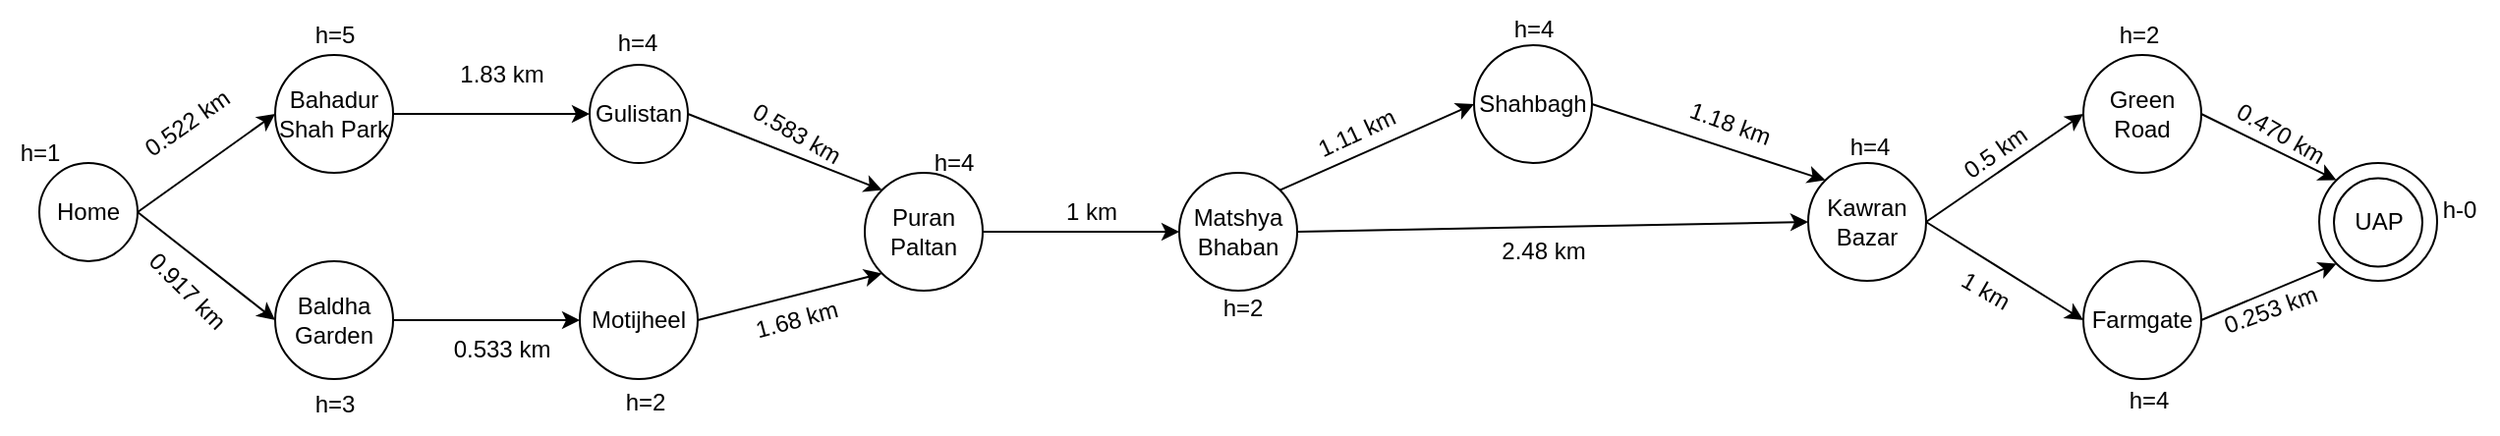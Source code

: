 <mxfile version="20.3.6" type="google" pages="2"><diagram id="dOJv494pUuErrs5sxbTQ" name="Graph"><mxGraphModel grid="1" page="0" gridSize="10" guides="1" tooltips="1" connect="1" arrows="1" fold="1" pageScale="1" pageWidth="850" pageHeight="1100" math="0" shadow="0"><root><mxCell id="0"/><mxCell id="1" parent="0"/><mxCell id="spfmdendmPzSFnU61xZu-1" value="Home" style="ellipse;whiteSpace=wrap;html=1;aspect=fixed;" vertex="1" parent="1"><mxGeometry x="130" y="200" width="50" height="50" as="geometry"/></mxCell><mxCell id="spfmdendmPzSFnU61xZu-2" value="Bahadur Shah Park" style="ellipse;whiteSpace=wrap;html=1;aspect=fixed;" vertex="1" parent="1"><mxGeometry x="250" y="145" width="60" height="60" as="geometry"/></mxCell><mxCell id="spfmdendmPzSFnU61xZu-3" value="Baldha Garden" style="ellipse;whiteSpace=wrap;html=1;aspect=fixed;" vertex="1" parent="1"><mxGeometry x="250" y="250" width="60" height="60" as="geometry"/></mxCell><mxCell id="spfmdendmPzSFnU61xZu-4" value="Gulistan" style="ellipse;whiteSpace=wrap;html=1;aspect=fixed;" vertex="1" parent="1"><mxGeometry x="410" y="150" width="50" height="50" as="geometry"/></mxCell><mxCell id="spfmdendmPzSFnU61xZu-5" value="Motijheel" style="ellipse;whiteSpace=wrap;html=1;aspect=fixed;" vertex="1" parent="1"><mxGeometry x="405" y="250" width="60" height="60" as="geometry"/></mxCell><mxCell id="spfmdendmPzSFnU61xZu-6" value="Puran Paltan" style="ellipse;whiteSpace=wrap;html=1;aspect=fixed;" vertex="1" parent="1"><mxGeometry x="550" y="205" width="60" height="60" as="geometry"/></mxCell><mxCell id="spfmdendmPzSFnU61xZu-7" value="Matshya Bhaban" style="ellipse;whiteSpace=wrap;html=1;aspect=fixed;" vertex="1" parent="1"><mxGeometry x="710" y="205" width="60" height="60" as="geometry"/></mxCell><mxCell id="spfmdendmPzSFnU61xZu-8" value="Shahbagh" style="ellipse;whiteSpace=wrap;html=1;aspect=fixed;" vertex="1" parent="1"><mxGeometry x="860" y="140" width="60" height="60" as="geometry"/></mxCell><mxCell id="spfmdendmPzSFnU61xZu-10" value="Kawran Bazar" style="ellipse;whiteSpace=wrap;html=1;aspect=fixed;" vertex="1" parent="1"><mxGeometry x="1030" y="200" width="60" height="60" as="geometry"/></mxCell><mxCell id="spfmdendmPzSFnU61xZu-11" value="Green Road" style="ellipse;whiteSpace=wrap;html=1;aspect=fixed;" vertex="1" parent="1"><mxGeometry x="1170" y="145" width="60" height="60" as="geometry"/></mxCell><mxCell id="spfmdendmPzSFnU61xZu-12" value="Farmgate" style="ellipse;whiteSpace=wrap;html=1;aspect=fixed;" vertex="1" parent="1"><mxGeometry x="1170" y="250" width="60" height="60" as="geometry"/></mxCell><mxCell id="spfmdendmPzSFnU61xZu-16" value="" style="group" connectable="0" vertex="1" parent="1"><mxGeometry x="1290" y="200" width="60" height="70" as="geometry"/></mxCell><mxCell id="spfmdendmPzSFnU61xZu-14" value="" style="ellipse;whiteSpace=wrap;html=1;aspect=fixed;" vertex="1" parent="spfmdendmPzSFnU61xZu-16"><mxGeometry width="60" height="60" as="geometry"/></mxCell><mxCell id="spfmdendmPzSFnU61xZu-15" value="UAP" style="ellipse;whiteSpace=wrap;html=1;aspect=fixed;fontStyle=0" vertex="1" parent="spfmdendmPzSFnU61xZu-16"><mxGeometry x="7.5" y="7.75" width="45" height="45" as="geometry"/></mxCell><mxCell id="spfmdendmPzSFnU61xZu-17" value="" style="endArrow=classic;html=1;rounded=0;exitX=1;exitY=0.5;exitDx=0;exitDy=0;entryX=0;entryY=0.5;entryDx=0;entryDy=0;" edge="1" parent="1" source="spfmdendmPzSFnU61xZu-1" target="spfmdendmPzSFnU61xZu-2"><mxGeometry width="50" height="50" relative="1" as="geometry"><mxPoint x="370" y="170" as="sourcePoint"/><mxPoint x="420" y="120" as="targetPoint"/></mxGeometry></mxCell><mxCell id="spfmdendmPzSFnU61xZu-18" value="" style="endArrow=classic;html=1;rounded=0;exitX=1;exitY=0.5;exitDx=0;exitDy=0;entryX=0;entryY=0.5;entryDx=0;entryDy=0;" edge="1" parent="1" source="spfmdendmPzSFnU61xZu-1" target="spfmdendmPzSFnU61xZu-3"><mxGeometry width="50" height="50" relative="1" as="geometry"><mxPoint x="370" y="170" as="sourcePoint"/><mxPoint x="420" y="120" as="targetPoint"/></mxGeometry></mxCell><mxCell id="spfmdendmPzSFnU61xZu-19" value="" style="endArrow=classic;html=1;rounded=0;exitX=1;exitY=0.5;exitDx=0;exitDy=0;entryX=0;entryY=0.5;entryDx=0;entryDy=0;" edge="1" parent="1" source="spfmdendmPzSFnU61xZu-2" target="spfmdendmPzSFnU61xZu-4"><mxGeometry width="50" height="50" relative="1" as="geometry"><mxPoint x="370" y="170" as="sourcePoint"/><mxPoint x="420" y="120" as="targetPoint"/></mxGeometry></mxCell><mxCell id="spfmdendmPzSFnU61xZu-20" value="" style="endArrow=classic;html=1;rounded=0;exitX=1;exitY=0.5;exitDx=0;exitDy=0;entryX=0;entryY=0.5;entryDx=0;entryDy=0;" edge="1" parent="1" source="spfmdendmPzSFnU61xZu-3" target="spfmdendmPzSFnU61xZu-5"><mxGeometry width="50" height="50" relative="1" as="geometry"><mxPoint x="370" y="170" as="sourcePoint"/><mxPoint x="420" y="120" as="targetPoint"/></mxGeometry></mxCell><mxCell id="spfmdendmPzSFnU61xZu-21" value="" style="endArrow=classic;html=1;rounded=0;exitX=1;exitY=0.5;exitDx=0;exitDy=0;entryX=0;entryY=1;entryDx=0;entryDy=0;" edge="1" parent="1" source="spfmdendmPzSFnU61xZu-5" target="spfmdendmPzSFnU61xZu-6"><mxGeometry width="50" height="50" relative="1" as="geometry"><mxPoint x="370" y="170" as="sourcePoint"/><mxPoint x="420" y="120" as="targetPoint"/></mxGeometry></mxCell><mxCell id="spfmdendmPzSFnU61xZu-22" value="" style="endArrow=classic;html=1;rounded=0;exitX=1;exitY=0.5;exitDx=0;exitDy=0;entryX=0;entryY=0;entryDx=0;entryDy=0;" edge="1" parent="1" source="spfmdendmPzSFnU61xZu-4" target="spfmdendmPzSFnU61xZu-6"><mxGeometry width="50" height="50" relative="1" as="geometry"><mxPoint x="370" y="170" as="sourcePoint"/><mxPoint x="420" y="120" as="targetPoint"/></mxGeometry></mxCell><mxCell id="spfmdendmPzSFnU61xZu-23" value="" style="endArrow=classic;html=1;rounded=0;exitX=1;exitY=0.5;exitDx=0;exitDy=0;entryX=0;entryY=0.5;entryDx=0;entryDy=0;" edge="1" parent="1" source="spfmdendmPzSFnU61xZu-6" target="spfmdendmPzSFnU61xZu-7"><mxGeometry width="50" height="50" relative="1" as="geometry"><mxPoint x="370" y="170" as="sourcePoint"/><mxPoint x="420" y="120" as="targetPoint"/></mxGeometry></mxCell><mxCell id="spfmdendmPzSFnU61xZu-25" value="" style="endArrow=classic;html=1;rounded=0;exitX=1;exitY=0.5;exitDx=0;exitDy=0;entryX=0;entryY=0.5;entryDx=0;entryDy=0;" edge="1" parent="1" source="spfmdendmPzSFnU61xZu-7" target="spfmdendmPzSFnU61xZu-10"><mxGeometry width="50" height="50" relative="1" as="geometry"><mxPoint x="780" y="170" as="sourcePoint"/><mxPoint x="870" y="270" as="targetPoint"/></mxGeometry></mxCell><mxCell id="spfmdendmPzSFnU61xZu-26" value="" style="endArrow=classic;html=1;rounded=0;exitX=1;exitY=0.5;exitDx=0;exitDy=0;entryX=0;entryY=0;entryDx=0;entryDy=0;" edge="1" parent="1" source="spfmdendmPzSFnU61xZu-8" target="spfmdendmPzSFnU61xZu-10"><mxGeometry width="50" height="50" relative="1" as="geometry"><mxPoint x="780" y="170" as="sourcePoint"/><mxPoint x="830" y="120" as="targetPoint"/></mxGeometry></mxCell><mxCell id="spfmdendmPzSFnU61xZu-28" value="" style="endArrow=classic;html=1;rounded=0;exitX=1;exitY=0.5;exitDx=0;exitDy=0;entryX=0;entryY=0.5;entryDx=0;entryDy=0;" edge="1" parent="1" source="spfmdendmPzSFnU61xZu-10" target="spfmdendmPzSFnU61xZu-11"><mxGeometry width="50" height="50" relative="1" as="geometry"><mxPoint x="1030" y="170" as="sourcePoint"/><mxPoint x="1080" y="120" as="targetPoint"/></mxGeometry></mxCell><mxCell id="spfmdendmPzSFnU61xZu-29" value="" style="endArrow=classic;html=1;rounded=0;exitX=1;exitY=0.5;exitDx=0;exitDy=0;entryX=0;entryY=0.5;entryDx=0;entryDy=0;" edge="1" parent="1" source="spfmdendmPzSFnU61xZu-10" target="spfmdendmPzSFnU61xZu-12"><mxGeometry width="50" height="50" relative="1" as="geometry"><mxPoint x="1030" y="170" as="sourcePoint"/><mxPoint x="1080" y="120" as="targetPoint"/></mxGeometry></mxCell><mxCell id="spfmdendmPzSFnU61xZu-30" value="" style="endArrow=classic;html=1;rounded=0;exitX=1;exitY=0.5;exitDx=0;exitDy=0;entryX=0;entryY=0;entryDx=0;entryDy=0;" edge="1" parent="1" source="spfmdendmPzSFnU61xZu-11" target="spfmdendmPzSFnU61xZu-14"><mxGeometry width="50" height="50" relative="1" as="geometry"><mxPoint x="1030" y="170" as="sourcePoint"/><mxPoint x="1080" y="120" as="targetPoint"/></mxGeometry></mxCell><mxCell id="spfmdendmPzSFnU61xZu-31" value="" style="endArrow=classic;html=1;rounded=0;exitX=1;exitY=0.5;exitDx=0;exitDy=0;entryX=0;entryY=1;entryDx=0;entryDy=0;" edge="1" parent="1" source="spfmdendmPzSFnU61xZu-12" target="spfmdendmPzSFnU61xZu-14"><mxGeometry width="50" height="50" relative="1" as="geometry"><mxPoint x="1030" y="170" as="sourcePoint"/><mxPoint x="1080" y="120" as="targetPoint"/></mxGeometry></mxCell><mxCell id="spfmdendmPzSFnU61xZu-32" value="" style="endArrow=classic;html=1;rounded=0;exitX=1;exitY=0;exitDx=0;exitDy=0;entryX=0;entryY=0.5;entryDx=0;entryDy=0;" edge="1" parent="1" source="spfmdendmPzSFnU61xZu-7" target="spfmdendmPzSFnU61xZu-8"><mxGeometry width="50" height="50" relative="1" as="geometry"><mxPoint x="820" y="170" as="sourcePoint"/><mxPoint x="870" y="120" as="targetPoint"/></mxGeometry></mxCell><mxCell id="spfmdendmPzSFnU61xZu-33" value="0.522 km" style="text;html=1;align=center;verticalAlign=middle;resizable=0;points=[];autosize=1;strokeColor=none;fillColor=none;rotation=-35;" vertex="1" parent="1"><mxGeometry x="170" y="165" width="70" height="30" as="geometry"/></mxCell><mxCell id="spfmdendmPzSFnU61xZu-34" value="0.917 km" style="text;html=1;align=center;verticalAlign=middle;resizable=0;points=[];autosize=1;strokeColor=none;fillColor=none;rotation=45;" vertex="1" parent="1"><mxGeometry x="170" y="250" width="70" height="30" as="geometry"/></mxCell><mxCell id="spfmdendmPzSFnU61xZu-35" value="1.83 km" style="text;html=1;align=center;verticalAlign=middle;resizable=0;points=[];autosize=1;strokeColor=none;fillColor=none;" vertex="1" parent="1"><mxGeometry x="330" y="140" width="70" height="30" as="geometry"/></mxCell><mxCell id="spfmdendmPzSFnU61xZu-36" value="0.533 km" style="text;html=1;align=center;verticalAlign=middle;resizable=0;points=[];autosize=1;strokeColor=none;fillColor=none;" vertex="1" parent="1"><mxGeometry x="330" y="280" width="70" height="30" as="geometry"/></mxCell><mxCell id="spfmdendmPzSFnU61xZu-37" value="0.583 km" style="text;html=1;align=center;verticalAlign=middle;resizable=0;points=[];autosize=1;strokeColor=none;fillColor=none;rotation=30;" vertex="1" parent="1"><mxGeometry x="480" y="170" width="70" height="30" as="geometry"/></mxCell><mxCell id="spfmdendmPzSFnU61xZu-39" value="1.68 km" style="text;html=1;align=center;verticalAlign=middle;resizable=0;points=[];autosize=1;strokeColor=none;fillColor=none;rotation=-15;" vertex="1" parent="1"><mxGeometry x="480" y="265" width="70" height="30" as="geometry"/></mxCell><mxCell id="spfmdendmPzSFnU61xZu-40" value="1 km" style="text;html=1;align=center;verticalAlign=middle;resizable=0;points=[];autosize=1;strokeColor=none;fillColor=none;" vertex="1" parent="1"><mxGeometry x="640" y="210" width="50" height="30" as="geometry"/></mxCell><mxCell id="spfmdendmPzSFnU61xZu-41" value="1.11 km" style="text;html=1;align=center;verticalAlign=middle;resizable=0;points=[];autosize=1;strokeColor=none;fillColor=none;rotation=-25;" vertex="1" parent="1"><mxGeometry x="765" y="170" width="70" height="30" as="geometry"/></mxCell><mxCell id="spfmdendmPzSFnU61xZu-42" value="1.18 km" style="text;html=1;align=center;verticalAlign=middle;resizable=0;points=[];autosize=1;strokeColor=none;fillColor=none;rotation=20;" vertex="1" parent="1"><mxGeometry x="955" y="165" width="70" height="30" as="geometry"/></mxCell><mxCell id="spfmdendmPzSFnU61xZu-43" value="2.48 km" style="text;html=1;align=center;verticalAlign=middle;resizable=0;points=[];autosize=1;strokeColor=none;fillColor=none;" vertex="1" parent="1"><mxGeometry x="860" y="230" width="70" height="30" as="geometry"/></mxCell><mxCell id="spfmdendmPzSFnU61xZu-44" value="1 km" style="text;html=1;align=center;verticalAlign=middle;resizable=0;points=[];autosize=1;strokeColor=none;fillColor=none;rotation=30;" vertex="1" parent="1"><mxGeometry x="1095" y="250" width="50" height="30" as="geometry"/></mxCell><mxCell id="spfmdendmPzSFnU61xZu-45" value="0.5 km" style="text;html=1;align=center;verticalAlign=middle;resizable=0;points=[];autosize=1;strokeColor=none;fillColor=none;rotation=-35;" vertex="1" parent="1"><mxGeometry x="1095" y="180" width="60" height="30" as="geometry"/></mxCell><mxCell id="spfmdendmPzSFnU61xZu-46" value="0.253 km" style="text;html=1;align=center;verticalAlign=middle;resizable=0;points=[];autosize=1;strokeColor=none;fillColor=none;rotation=-20;" vertex="1" parent="1"><mxGeometry x="1230" y="260" width="70" height="30" as="geometry"/></mxCell><mxCell id="spfmdendmPzSFnU61xZu-47" value="0.470 km" style="text;html=1;align=center;verticalAlign=middle;resizable=0;points=[];autosize=1;strokeColor=none;fillColor=none;rotation=30;" vertex="1" parent="1"><mxGeometry x="1235" y="170" width="70" height="30" as="geometry"/></mxCell><mxCell id="XuwslrQRgFMlu9CLBZGw-1" value="h=1" style="text;html=1;align=center;verticalAlign=middle;resizable=0;points=[];autosize=1;strokeColor=none;fillColor=none;" vertex="1" parent="1"><mxGeometry x="110" y="180" width="40" height="30" as="geometry"/></mxCell><mxCell id="XuwslrQRgFMlu9CLBZGw-2" value="h=5" style="text;html=1;align=center;verticalAlign=middle;resizable=0;points=[];autosize=1;strokeColor=none;fillColor=none;" vertex="1" parent="1"><mxGeometry x="260" y="120" width="40" height="30" as="geometry"/></mxCell><mxCell id="XuwslrQRgFMlu9CLBZGw-3" value="h=3" style="text;html=1;align=center;verticalAlign=middle;resizable=0;points=[];autosize=1;strokeColor=none;fillColor=none;" vertex="1" parent="1"><mxGeometry x="260" y="308" width="40" height="30" as="geometry"/></mxCell><mxCell id="XuwslrQRgFMlu9CLBZGw-4" value="h=4" style="text;html=1;align=center;verticalAlign=middle;resizable=0;points=[];autosize=1;strokeColor=none;fillColor=none;" vertex="1" parent="1"><mxGeometry x="414" y="124" width="40" height="30" as="geometry"/></mxCell><mxCell id="XuwslrQRgFMlu9CLBZGw-5" value="h=2" style="text;html=1;align=center;verticalAlign=middle;resizable=0;points=[];autosize=1;strokeColor=none;fillColor=none;" vertex="1" parent="1"><mxGeometry x="418" y="307" width="40" height="30" as="geometry"/></mxCell><mxCell id="XuwslrQRgFMlu9CLBZGw-6" value="h=4" style="text;html=1;align=center;verticalAlign=middle;resizable=0;points=[];autosize=1;strokeColor=none;fillColor=none;" vertex="1" parent="1"><mxGeometry x="575" y="185" width="40" height="30" as="geometry"/></mxCell><mxCell id="XuwslrQRgFMlu9CLBZGw-7" value="h=2" style="text;html=1;align=center;verticalAlign=middle;resizable=0;points=[];autosize=1;strokeColor=none;fillColor=none;" vertex="1" parent="1"><mxGeometry x="722" y="259" width="40" height="30" as="geometry"/></mxCell><mxCell id="XuwslrQRgFMlu9CLBZGw-8" value="h=4" style="text;html=1;align=center;verticalAlign=middle;resizable=0;points=[];autosize=1;strokeColor=none;fillColor=none;" vertex="1" parent="1"><mxGeometry x="870" y="117" width="40" height="30" as="geometry"/></mxCell><mxCell id="XuwslrQRgFMlu9CLBZGw-9" value="h=4" style="text;html=1;align=center;verticalAlign=middle;resizable=0;points=[];autosize=1;strokeColor=none;fillColor=none;" vertex="1" parent="1"><mxGeometry x="1041" y="177" width="40" height="30" as="geometry"/></mxCell><mxCell id="XuwslrQRgFMlu9CLBZGw-10" value="h=2" style="text;html=1;align=center;verticalAlign=middle;resizable=0;points=[];autosize=1;strokeColor=none;fillColor=none;" vertex="1" parent="1"><mxGeometry x="1178" y="120" width="40" height="30" as="geometry"/></mxCell><mxCell id="XuwslrQRgFMlu9CLBZGw-11" value="h=4" style="text;html=1;align=center;verticalAlign=middle;resizable=0;points=[];autosize=1;strokeColor=none;fillColor=none;" vertex="1" parent="1"><mxGeometry x="1183" y="306" width="40" height="30" as="geometry"/></mxCell><mxCell id="XuwslrQRgFMlu9CLBZGw-12" value="h-0" style="text;html=1;align=center;verticalAlign=middle;resizable=0;points=[];autosize=1;strokeColor=none;fillColor=none;" vertex="1" parent="1"><mxGeometry x="1341" y="209" width="40" height="30" as="geometry"/></mxCell></root></mxGraphModel></diagram><diagram id="uAiGlXfy68U2msMLfoU7" name="Tree"><mxGraphModel grid="1" page="0" gridSize="10" guides="1" tooltips="1" connect="1" arrows="1" fold="1" pageScale="1" pageWidth="850" pageHeight="1100" math="0" shadow="0"><root><mxCell id="0"/><mxCell id="1" parent="0"/><mxCell id="xSEUTAehKf8J9_KznwBK-1" value="Home" style="ellipse;whiteSpace=wrap;html=1;aspect=fixed;" vertex="1" parent="1"><mxGeometry x="142" y="-12" width="60" height="60" as="geometry"/></mxCell><mxCell id="xSEUTAehKf8J9_KznwBK-2" value="Bahadur Shah Park" style="ellipse;whiteSpace=wrap;html=1;aspect=fixed;" vertex="1" parent="1"><mxGeometry x="242" y="78" width="60" height="60" as="geometry"/></mxCell><mxCell id="xSEUTAehKf8J9_KznwBK-4" value="Puran Paltan" style="ellipse;whiteSpace=wrap;html=1;aspect=fixed;" vertex="1" parent="1"><mxGeometry x="302" y="268" width="60" height="60" as="geometry"/></mxCell><mxCell id="xSEUTAehKf8J9_KznwBK-5" value="Motihjeel" style="ellipse;whiteSpace=wrap;html=1;aspect=fixed;" vertex="1" parent="1"><mxGeometry x="-28" y="168" width="60" height="60" as="geometry"/></mxCell><mxCell id="xSEUTAehKf8J9_KznwBK-6" value="Gulisthan" style="ellipse;whiteSpace=wrap;html=1;aspect=fixed;" vertex="1" parent="1"><mxGeometry x="302" y="168" width="60" height="60" as="geometry"/></mxCell><mxCell id="xSEUTAehKf8J9_KznwBK-7" value="Balda Garden" style="ellipse;whiteSpace=wrap;html=1;aspect=fixed;" vertex="1" parent="1"><mxGeometry x="32" y="78" width="60" height="60" as="geometry"/></mxCell><mxCell id="xSEUTAehKf8J9_KznwBK-9" value="Puran Paltan" style="ellipse;whiteSpace=wrap;html=1;aspect=fixed;" vertex="1" parent="1"><mxGeometry x="-28" y="278" width="60" height="60" as="geometry"/></mxCell><mxCell id="xSEUTAehKf8J9_KznwBK-10" value="Matshaya Bhaban" style="ellipse;whiteSpace=wrap;html=1;aspect=fixed;" vertex="1" parent="1"><mxGeometry x="302" y="378" width="60" height="60" as="geometry"/></mxCell><mxCell id="xSEUTAehKf8J9_KznwBK-11" value="Matshaya Bhaban" style="ellipse;whiteSpace=wrap;html=1;aspect=fixed;" vertex="1" parent="1"><mxGeometry x="-28" y="378" width="60" height="60" as="geometry"/></mxCell><mxCell id="xSEUTAehKf8J9_KznwBK-12" value="Shahbagh" style="ellipse;whiteSpace=wrap;html=1;aspect=fixed;" vertex="1" parent="1"><mxGeometry x="302" y="478" width="60" height="60" as="geometry"/></mxCell><mxCell id="xSEUTAehKf8J9_KznwBK-13" value="Kawran Bazar" style="ellipse;whiteSpace=wrap;html=1;aspect=fixed;" vertex="1" parent="1"><mxGeometry x="302" y="598" width="60" height="60" as="geometry"/></mxCell><mxCell id="xSEUTAehKf8J9_KznwBK-14" value="Kawran Bazar" style="ellipse;whiteSpace=wrap;html=1;aspect=fixed;" vertex="1" parent="1"><mxGeometry x="-28" y="488" width="60" height="60" as="geometry"/></mxCell><mxCell id="xSEUTAehKf8J9_KznwBK-15" value="Farmgate" style="ellipse;whiteSpace=wrap;html=1;aspect=fixed;" vertex="1" parent="1"><mxGeometry x="382" y="718" width="60" height="60" as="geometry"/></mxCell><mxCell id="xSEUTAehKf8J9_KznwBK-16" value="Green Road" style="ellipse;whiteSpace=wrap;html=1;aspect=fixed;" vertex="1" parent="1"><mxGeometry x="222" y="718" width="60" height="60" as="geometry"/></mxCell><mxCell id="xSEUTAehKf8J9_KznwBK-17" value="Farmgate" style="ellipse;whiteSpace=wrap;html=1;aspect=fixed;" vertex="1" parent="1"><mxGeometry x="52" y="598" width="60" height="60" as="geometry"/></mxCell><mxCell id="xSEUTAehKf8J9_KznwBK-18" value="Green Road" style="ellipse;whiteSpace=wrap;html=1;aspect=fixed;" vertex="1" parent="1"><mxGeometry x="-108" y="598" width="60" height="60" as="geometry"/></mxCell><mxCell id="2UcaPLOty5qC_fCqkNm2-1" value="" style="group" connectable="0" vertex="1" parent="1"><mxGeometry x="-108" y="728" width="60" height="70" as="geometry"/></mxCell><mxCell id="2UcaPLOty5qC_fCqkNm2-2" value="" style="ellipse;whiteSpace=wrap;html=1;aspect=fixed;" vertex="1" parent="2UcaPLOty5qC_fCqkNm2-1"><mxGeometry width="60" height="60" as="geometry"/></mxCell><mxCell id="2UcaPLOty5qC_fCqkNm2-3" value="UAP" style="ellipse;whiteSpace=wrap;html=1;aspect=fixed;" vertex="1" parent="2UcaPLOty5qC_fCqkNm2-1"><mxGeometry x="7.5" y="8.75" width="45" height="45" as="geometry"/></mxCell><mxCell id="2UcaPLOty5qC_fCqkNm2-4" value="" style="group" connectable="0" vertex="1" parent="1"><mxGeometry x="52" y="728" width="60" height="70" as="geometry"/></mxCell><mxCell id="2UcaPLOty5qC_fCqkNm2-5" value="" style="ellipse;whiteSpace=wrap;html=1;aspect=fixed;" vertex="1" parent="2UcaPLOty5qC_fCqkNm2-4"><mxGeometry width="60" height="60" as="geometry"/></mxCell><mxCell id="2UcaPLOty5qC_fCqkNm2-6" value="UAP" style="ellipse;whiteSpace=wrap;html=1;aspect=fixed;" vertex="1" parent="2UcaPLOty5qC_fCqkNm2-4"><mxGeometry x="7.5" y="8.75" width="45" height="45" as="geometry"/></mxCell><mxCell id="2UcaPLOty5qC_fCqkNm2-7" value="" style="group" connectable="0" vertex="1" parent="1"><mxGeometry x="222" y="838" width="60" height="70" as="geometry"/></mxCell><mxCell id="2UcaPLOty5qC_fCqkNm2-8" value="" style="ellipse;whiteSpace=wrap;html=1;aspect=fixed;" vertex="1" parent="2UcaPLOty5qC_fCqkNm2-7"><mxGeometry width="60" height="60" as="geometry"/></mxCell><mxCell id="2UcaPLOty5qC_fCqkNm2-9" value="UAP" style="ellipse;whiteSpace=wrap;html=1;aspect=fixed;" vertex="1" parent="2UcaPLOty5qC_fCqkNm2-7"><mxGeometry x="7.5" y="8.75" width="45" height="45" as="geometry"/></mxCell><mxCell id="2UcaPLOty5qC_fCqkNm2-10" value="" style="group" connectable="0" vertex="1" parent="1"><mxGeometry x="382" y="838" width="60" height="70" as="geometry"/></mxCell><mxCell id="2UcaPLOty5qC_fCqkNm2-11" value="" style="ellipse;whiteSpace=wrap;html=1;aspect=fixed;" vertex="1" parent="2UcaPLOty5qC_fCqkNm2-10"><mxGeometry width="60" height="60" as="geometry"/></mxCell><mxCell id="2UcaPLOty5qC_fCqkNm2-12" value="UAP" style="ellipse;whiteSpace=wrap;html=1;aspect=fixed;" vertex="1" parent="2UcaPLOty5qC_fCqkNm2-10"><mxGeometry x="7.5" y="8.75" width="45" height="45" as="geometry"/></mxCell><mxCell id="2UcaPLOty5qC_fCqkNm2-13" value="" style="endArrow=none;html=1;rounded=0;exitX=0;exitY=1;exitDx=0;exitDy=0;entryX=0.972;entryY=0.178;entryDx=0;entryDy=0;entryPerimeter=0;" edge="1" parent="1" source="xSEUTAehKf8J9_KznwBK-1" target="xSEUTAehKf8J9_KznwBK-7"><mxGeometry width="50" height="50" relative="1" as="geometry"><mxPoint x="282" y="238" as="sourcePoint"/><mxPoint x="332" y="188" as="targetPoint"/></mxGeometry></mxCell><mxCell id="2UcaPLOty5qC_fCqkNm2-14" value="" style="endArrow=none;html=1;rounded=0;exitX=1;exitY=1;exitDx=0;exitDy=0;entryX=0;entryY=0;entryDx=0;entryDy=0;" edge="1" parent="1" source="xSEUTAehKf8J9_KznwBK-1" target="xSEUTAehKf8J9_KznwBK-2"><mxGeometry width="50" height="50" relative="1" as="geometry"><mxPoint x="282" y="238" as="sourcePoint"/><mxPoint x="242" y="108" as="targetPoint"/></mxGeometry></mxCell><mxCell id="2UcaPLOty5qC_fCqkNm2-15" value="" style="endArrow=none;html=1;rounded=0;exitX=0;exitY=1;exitDx=0;exitDy=0;entryX=0.5;entryY=0;entryDx=0;entryDy=0;" edge="1" parent="1" source="xSEUTAehKf8J9_KznwBK-7" target="xSEUTAehKf8J9_KznwBK-5"><mxGeometry width="50" height="50" relative="1" as="geometry"><mxPoint x="282" y="238" as="sourcePoint"/><mxPoint x="332" y="188" as="targetPoint"/></mxGeometry></mxCell><mxCell id="2UcaPLOty5qC_fCqkNm2-16" value="" style="endArrow=none;html=1;rounded=0;exitX=0.5;exitY=0;exitDx=0;exitDy=0;" edge="1" parent="1" source="xSEUTAehKf8J9_KznwBK-6"><mxGeometry width="50" height="50" relative="1" as="geometry"><mxPoint x="282" y="238" as="sourcePoint"/><mxPoint x="292" y="128" as="targetPoint"/></mxGeometry></mxCell><mxCell id="2UcaPLOty5qC_fCqkNm2-17" value="" style="endArrow=none;html=1;rounded=0;exitX=0.5;exitY=1;exitDx=0;exitDy=0;entryX=0.5;entryY=0;entryDx=0;entryDy=0;" edge="1" parent="1" source="xSEUTAehKf8J9_KznwBK-5" target="xSEUTAehKf8J9_KznwBK-9"><mxGeometry width="50" height="50" relative="1" as="geometry"><mxPoint x="282" y="238" as="sourcePoint"/><mxPoint x="332" y="188" as="targetPoint"/></mxGeometry></mxCell><mxCell id="2UcaPLOty5qC_fCqkNm2-18" value="" style="endArrow=none;html=1;rounded=0;entryX=0.5;entryY=1;entryDx=0;entryDy=0;exitX=0.5;exitY=0;exitDx=0;exitDy=0;" edge="1" parent="1" source="xSEUTAehKf8J9_KznwBK-4" target="xSEUTAehKf8J9_KznwBK-6"><mxGeometry width="50" height="50" relative="1" as="geometry"><mxPoint x="282" y="238" as="sourcePoint"/><mxPoint x="332" y="188" as="targetPoint"/></mxGeometry></mxCell><mxCell id="2UcaPLOty5qC_fCqkNm2-19" value="" style="endArrow=none;html=1;rounded=0;exitX=0.5;exitY=1;exitDx=0;exitDy=0;entryX=0.5;entryY=0;entryDx=0;entryDy=0;" edge="1" parent="1" source="xSEUTAehKf8J9_KznwBK-9" target="xSEUTAehKf8J9_KznwBK-11"><mxGeometry width="50" height="50" relative="1" as="geometry"><mxPoint x="282" y="338" as="sourcePoint"/><mxPoint x="332" y="288" as="targetPoint"/></mxGeometry></mxCell><mxCell id="2UcaPLOty5qC_fCqkNm2-20" value="" style="endArrow=none;html=1;rounded=0;entryX=0.5;entryY=1;entryDx=0;entryDy=0;exitX=0.5;exitY=0;exitDx=0;exitDy=0;" edge="1" parent="1" source="xSEUTAehKf8J9_KznwBK-10" target="xSEUTAehKf8J9_KznwBK-4"><mxGeometry width="50" height="50" relative="1" as="geometry"><mxPoint x="282" y="338" as="sourcePoint"/><mxPoint x="332" y="288" as="targetPoint"/></mxGeometry></mxCell><mxCell id="2UcaPLOty5qC_fCqkNm2-21" value="" style="endArrow=none;html=1;rounded=0;exitX=0.5;exitY=1;exitDx=0;exitDy=0;entryX=0.5;entryY=0;entryDx=0;entryDy=0;" edge="1" parent="1" source="xSEUTAehKf8J9_KznwBK-11" target="xSEUTAehKf8J9_KznwBK-14"><mxGeometry width="50" height="50" relative="1" as="geometry"><mxPoint x="282" y="538" as="sourcePoint"/><mxPoint x="332" y="488" as="targetPoint"/></mxGeometry></mxCell><mxCell id="2UcaPLOty5qC_fCqkNm2-22" value="" style="endArrow=none;html=1;rounded=0;entryX=0.5;entryY=1;entryDx=0;entryDy=0;exitX=0.5;exitY=0;exitDx=0;exitDy=0;" edge="1" parent="1" source="xSEUTAehKf8J9_KznwBK-12" target="xSEUTAehKf8J9_KznwBK-10"><mxGeometry width="50" height="50" relative="1" as="geometry"><mxPoint x="282" y="538" as="sourcePoint"/><mxPoint x="332" y="488" as="targetPoint"/></mxGeometry></mxCell><mxCell id="2UcaPLOty5qC_fCqkNm2-23" value="" style="endArrow=none;html=1;rounded=0;exitX=0;exitY=1;exitDx=0;exitDy=0;entryX=0.5;entryY=0;entryDx=0;entryDy=0;" edge="1" parent="1" source="xSEUTAehKf8J9_KznwBK-14" target="xSEUTAehKf8J9_KznwBK-18"><mxGeometry width="50" height="50" relative="1" as="geometry"><mxPoint x="282" y="738" as="sourcePoint"/><mxPoint x="332" y="688" as="targetPoint"/></mxGeometry></mxCell><mxCell id="2UcaPLOty5qC_fCqkNm2-24" value="" style="endArrow=none;html=1;rounded=0;entryX=1;entryY=1;entryDx=0;entryDy=0;exitX=0.5;exitY=0;exitDx=0;exitDy=0;" edge="1" parent="1" source="xSEUTAehKf8J9_KznwBK-17" target="xSEUTAehKf8J9_KznwBK-14"><mxGeometry width="50" height="50" relative="1" as="geometry"><mxPoint x="282" y="738" as="sourcePoint"/><mxPoint x="332" y="688" as="targetPoint"/></mxGeometry></mxCell><mxCell id="2UcaPLOty5qC_fCqkNm2-25" value="" style="endArrow=none;html=1;rounded=0;exitX=0.5;exitY=1;exitDx=0;exitDy=0;entryX=0.5;entryY=0;entryDx=0;entryDy=0;" edge="1" parent="1" source="xSEUTAehKf8J9_KznwBK-18" target="2UcaPLOty5qC_fCqkNm2-2"><mxGeometry width="50" height="50" relative="1" as="geometry"><mxPoint x="282" y="738" as="sourcePoint"/><mxPoint x="332" y="688" as="targetPoint"/></mxGeometry></mxCell><mxCell id="2UcaPLOty5qC_fCqkNm2-26" value="" style="endArrow=none;html=1;rounded=0;entryX=0.5;entryY=1;entryDx=0;entryDy=0;exitX=0.5;exitY=0;exitDx=0;exitDy=0;" edge="1" parent="1" source="2UcaPLOty5qC_fCqkNm2-5" target="xSEUTAehKf8J9_KznwBK-17"><mxGeometry width="50" height="50" relative="1" as="geometry"><mxPoint x="282" y="738" as="sourcePoint"/><mxPoint x="332" y="688" as="targetPoint"/></mxGeometry></mxCell><mxCell id="2UcaPLOty5qC_fCqkNm2-27" value="" style="endArrow=none;html=1;rounded=0;entryX=0.5;entryY=1;entryDx=0;entryDy=0;exitX=0.5;exitY=0;exitDx=0;exitDy=0;" edge="1" parent="1" source="xSEUTAehKf8J9_KznwBK-13" target="xSEUTAehKf8J9_KznwBK-12"><mxGeometry width="50" height="50" relative="1" as="geometry"><mxPoint x="282" y="738" as="sourcePoint"/><mxPoint x="332" y="688" as="targetPoint"/></mxGeometry></mxCell><mxCell id="2UcaPLOty5qC_fCqkNm2-28" value="" style="endArrow=none;html=1;rounded=0;entryX=0;entryY=1;entryDx=0;entryDy=0;exitX=0.5;exitY=0;exitDx=0;exitDy=0;" edge="1" parent="1" source="xSEUTAehKf8J9_KznwBK-16" target="xSEUTAehKf8J9_KznwBK-13"><mxGeometry width="50" height="50" relative="1" as="geometry"><mxPoint x="282" y="738" as="sourcePoint"/><mxPoint x="332" y="688" as="targetPoint"/></mxGeometry></mxCell><mxCell id="2UcaPLOty5qC_fCqkNm2-29" value="" style="endArrow=none;html=1;rounded=0;entryX=1;entryY=1;entryDx=0;entryDy=0;exitX=0.5;exitY=0;exitDx=0;exitDy=0;" edge="1" parent="1" source="xSEUTAehKf8J9_KznwBK-15" target="xSEUTAehKf8J9_KznwBK-13"><mxGeometry width="50" height="50" relative="1" as="geometry"><mxPoint x="282" y="738" as="sourcePoint"/><mxPoint x="332" y="688" as="targetPoint"/></mxGeometry></mxCell><mxCell id="2UcaPLOty5qC_fCqkNm2-30" value="" style="endArrow=none;html=1;rounded=0;entryX=0.5;entryY=1;entryDx=0;entryDy=0;exitX=0.5;exitY=0;exitDx=0;exitDy=0;" edge="1" parent="1" source="2UcaPLOty5qC_fCqkNm2-8" target="xSEUTAehKf8J9_KznwBK-16"><mxGeometry width="50" height="50" relative="1" as="geometry"><mxPoint x="282" y="738" as="sourcePoint"/><mxPoint x="332" y="688" as="targetPoint"/></mxGeometry></mxCell><mxCell id="2UcaPLOty5qC_fCqkNm2-31" value="" style="endArrow=none;html=1;rounded=0;entryX=0.5;entryY=1;entryDx=0;entryDy=0;exitX=0.5;exitY=0;exitDx=0;exitDy=0;" edge="1" parent="1" source="2UcaPLOty5qC_fCqkNm2-11" target="xSEUTAehKf8J9_KznwBK-15"><mxGeometry width="50" height="50" relative="1" as="geometry"><mxPoint x="282" y="738" as="sourcePoint"/><mxPoint x="332" y="688" as="targetPoint"/></mxGeometry></mxCell><mxCell id="2UcaPLOty5qC_fCqkNm2-33" value="0" style="rounded=1;whiteSpace=wrap;html=1;fillColor=#dae8fc;strokeColor=#6c8ebf;" vertex="1" parent="1"><mxGeometry x="147" y="-32" width="50" height="20" as="geometry"/></mxCell><mxCell id="2UcaPLOty5qC_fCqkNm2-38" value="0.971" style="rounded=1;whiteSpace=wrap;html=1;fillColor=#dae8fc;strokeColor=#6c8ebf;" vertex="1" parent="1"><mxGeometry x="37" y="58" width="50" height="20" as="geometry"/></mxCell><mxCell id="2UcaPLOty5qC_fCqkNm2-39" value="2.352" style="rounded=1;whiteSpace=wrap;html=1;fillColor=#dae8fc;strokeColor=#6c8ebf;" vertex="1" parent="1"><mxGeometry x="332" y="148" width="50" height="20" as="geometry"/></mxCell><mxCell id="2UcaPLOty5qC_fCqkNm2-41" value="3.935" style="rounded=1;whiteSpace=wrap;html=1;fillColor=#dae8fc;strokeColor=#6c8ebf;" vertex="1" parent="1"><mxGeometry x="342" y="358" width="50" height="20" as="geometry"/></mxCell><mxCell id="2UcaPLOty5qC_fCqkNm2-42" value="2.935" style="rounded=1;whiteSpace=wrap;html=1;fillColor=#dae8fc;strokeColor=#6c8ebf;" vertex="1" parent="1"><mxGeometry x="342" y="248" width="50" height="20" as="geometry"/></mxCell><mxCell id="2UcaPLOty5qC_fCqkNm2-47" value="0.522" style="rounded=1;whiteSpace=wrap;html=1;fillColor=#dae8fc;strokeColor=#6c8ebf;" vertex="1" parent="1"><mxGeometry x="252" y="58" width="50" height="20" as="geometry"/></mxCell><mxCell id="2UcaPLOty5qC_fCqkNm2-49" value="1.504" style="rounded=1;whiteSpace=wrap;html=1;fillColor=#dae8fc;strokeColor=#6c8ebf;" vertex="1" parent="1"><mxGeometry x="-48" y="148" width="50" height="20" as="geometry"/></mxCell><mxCell id="2UcaPLOty5qC_fCqkNm2-50" value="3.184" style="rounded=1;whiteSpace=wrap;html=1;fillColor=#dae8fc;strokeColor=#6c8ebf;" vertex="1" parent="1"><mxGeometry x="-58" y="258" width="50" height="20" as="geometry"/></mxCell><mxCell id="2UcaPLOty5qC_fCqkNm2-51" value="5.045" style="rounded=1;whiteSpace=wrap;html=1;fillColor=#dae8fc;strokeColor=#6c8ebf;" vertex="1" parent="1"><mxGeometry x="362" y="468" width="50" height="20" as="geometry"/></mxCell><mxCell id="2UcaPLOty5qC_fCqkNm2-52" value="6.225" style="rounded=1;whiteSpace=wrap;html=1;fillColor=#dae8fc;strokeColor=#6c8ebf;" vertex="1" parent="1"><mxGeometry x="352" y="578" width="50" height="20" as="geometry"/></mxCell><mxCell id="2UcaPLOty5qC_fCqkNm2-53" value="7.225" style="rounded=1;whiteSpace=wrap;html=1;fillColor=#dae8fc;strokeColor=#6c8ebf;" vertex="1" parent="1"><mxGeometry x="422" y="698" width="50" height="20" as="geometry"/></mxCell><mxCell id="2UcaPLOty5qC_fCqkNm2-54" value="7.478" style="rounded=1;whiteSpace=wrap;html=1;fillColor=#dae8fc;strokeColor=#6c8ebf;" vertex="1" parent="1"><mxGeometry x="442" y="828" width="50" height="20" as="geometry"/></mxCell><mxCell id="2UcaPLOty5qC_fCqkNm2-55" value="6.725" style="rounded=1;whiteSpace=wrap;html=1;fillColor=#dae8fc;strokeColor=#6c8ebf;" vertex="1" parent="1"><mxGeometry x="192" y="698" width="50" height="20" as="geometry"/></mxCell><mxCell id="2UcaPLOty5qC_fCqkNm2-56" value="7.195" style="rounded=1;whiteSpace=wrap;html=1;fillColor=#dae8fc;strokeColor=#6c8ebf;" vertex="1" parent="1"><mxGeometry x="182" y="818" width="50" height="20" as="geometry"/></mxCell><mxCell id="2UcaPLOty5qC_fCqkNm2-57" value="4.184" style="rounded=1;whiteSpace=wrap;html=1;fillColor=#dae8fc;strokeColor=#6c8ebf;" vertex="1" parent="1"><mxGeometry x="-58" y="358" width="50" height="20" as="geometry"/></mxCell><mxCell id="2UcaPLOty5qC_fCqkNm2-58" value="6.664" style="rounded=1;whiteSpace=wrap;html=1;fillColor=#dae8fc;strokeColor=#6c8ebf;" vertex="1" parent="1"><mxGeometry x="-71" y="477" width="50" height="20" as="geometry"/></mxCell><mxCell id="2UcaPLOty5qC_fCqkNm2-59" value="7.664" style="rounded=1;whiteSpace=wrap;html=1;fillColor=#dae8fc;strokeColor=#6c8ebf;" vertex="1" parent="1"><mxGeometry x="87" y="578" width="50" height="20" as="geometry"/></mxCell><mxCell id="2UcaPLOty5qC_fCqkNm2-60" value="7.917" style="rounded=1;whiteSpace=wrap;html=1;fillColor=#dae8fc;strokeColor=#6c8ebf;" vertex="1" parent="1"><mxGeometry x="92" y="708" width="50" height="20" as="geometry"/></mxCell><mxCell id="2UcaPLOty5qC_fCqkNm2-62" value="7.164" style="rounded=1;whiteSpace=wrap;html=1;fillColor=#dae8fc;strokeColor=#6c8ebf;" vertex="1" parent="1"><mxGeometry x="-128" y="578" width="50" height="20" as="geometry"/></mxCell><mxCell id="2UcaPLOty5qC_fCqkNm2-65" value="7.634" style="rounded=1;whiteSpace=wrap;html=1;fillColor=#dae8fc;strokeColor=#6c8ebf;" vertex="1" parent="1"><mxGeometry x="-138" y="708" width="50" height="20" as="geometry"/></mxCell><mxCell id="nI-Jo4LhHlJtZDaWKl1e-9" value="" style="curved=1;endArrow=classic;html=1;rounded=0;entryX=0;entryY=0.5;entryDx=0;entryDy=0;exitX=0.5;exitY=1;exitDx=0;exitDy=0;" edge="1" parent="1" source="xSEUTAehKf8J9_KznwBK-1" target="xSEUTAehKf8J9_KznwBK-2"><mxGeometry width="50" height="50" relative="1" as="geometry"><mxPoint x="147" y="160" as="sourcePoint"/><mxPoint x="197" y="110" as="targetPoint"/><Array as="points"><mxPoint x="172" y="80"/><mxPoint x="190" y="100"/><mxPoint x="200" y="110"/><mxPoint x="220" y="110"/></Array></mxGeometry></mxCell><mxCell id="nI-Jo4LhHlJtZDaWKl1e-12" value="" style="curved=1;endArrow=classic;html=1;rounded=0;entryX=0;entryY=0.5;entryDx=0;entryDy=0;exitX=0;exitY=1;exitDx=0;exitDy=0;" edge="1" parent="1" source="xSEUTAehKf8J9_KznwBK-2" target="xSEUTAehKf8J9_KznwBK-6"><mxGeometry width="50" height="50" relative="1" as="geometry"><mxPoint x="226" y="137" as="sourcePoint"/><mxPoint x="296" y="197" as="targetPoint"/><Array as="points"><mxPoint x="226" y="169"/><mxPoint x="244" y="189"/><mxPoint x="254" y="199"/><mxPoint x="274" y="199"/></Array></mxGeometry></mxCell><mxCell id="nI-Jo4LhHlJtZDaWKl1e-13" value="" style="curved=1;endArrow=classic;html=1;rounded=0;entryX=0;entryY=0.5;entryDx=0;entryDy=0;exitX=0;exitY=1;exitDx=0;exitDy=0;" edge="1" parent="1" source="xSEUTAehKf8J9_KznwBK-6" target="xSEUTAehKf8J9_KznwBK-4"><mxGeometry width="50" height="50" relative="1" as="geometry"><mxPoint x="235.787" y="230.213" as="sourcePoint"/><mxPoint x="287" y="299" as="targetPoint"/><Array as="points"><mxPoint x="270" y="230"/><mxPoint x="280" y="300"/></Array></mxGeometry></mxCell><mxCell id="6TWOv6J_nnMAC8HG-A3L-1" value="" style="curved=1;endArrow=classic;html=1;rounded=0;entryX=0;entryY=0.5;entryDx=0;entryDy=0;exitX=0;exitY=1;exitDx=0;exitDy=0;" edge="1" parent="1" source="xSEUTAehKf8J9_KznwBK-4" target="xSEUTAehKf8J9_KznwBK-10"><mxGeometry width="50" height="50" relative="1" as="geometry"><mxPoint x="297.397" y="310.003" as="sourcePoint"/><mxPoint x="288.61" y="388.79" as="targetPoint"/><Array as="points"><mxPoint x="280" y="340"/><mxPoint x="266.61" y="390.79"/></Array></mxGeometry></mxCell><mxCell id="6TWOv6J_nnMAC8HG-A3L-2" value="" style="curved=1;endArrow=classic;html=1;rounded=0;entryX=0;entryY=0.5;entryDx=0;entryDy=0;exitX=0;exitY=0.5;exitDx=0;exitDy=0;" edge="1" parent="1" source="xSEUTAehKf8J9_KznwBK-10" target="xSEUTAehKf8J9_KznwBK-12"><mxGeometry width="50" height="50" relative="1" as="geometry"><mxPoint x="294.087" y="420.003" as="sourcePoint"/><mxPoint x="285.3" y="508.79" as="targetPoint"/><Array as="points"><mxPoint x="260" y="460"/></Array></mxGeometry></mxCell><mxCell id="6TWOv6J_nnMAC8HG-A3L-3" value="" style="curved=1;endArrow=classic;html=1;rounded=0;entryX=0;entryY=0.5;entryDx=0;entryDy=0;exitX=0;exitY=0.5;exitDx=0;exitDy=0;" edge="1" parent="1" source="xSEUTAehKf8J9_KznwBK-12" target="xSEUTAehKf8J9_KznwBK-13"><mxGeometry width="50" height="50" relative="1" as="geometry"><mxPoint x="286.177" y="520.003" as="sourcePoint"/><mxPoint x="277.39" y="608.79" as="targetPoint"/><Array as="points"><mxPoint x="270" y="560"/><mxPoint x="270" y="580"/></Array></mxGeometry></mxCell><mxCell id="6TWOv6J_nnMAC8HG-A3L-4" value="" style="curved=1;endArrow=classic;html=1;rounded=0;entryX=1;entryY=0.5;entryDx=0;entryDy=0;exitX=0.5;exitY=1;exitDx=0;exitDy=0;" edge="1" parent="1" source="xSEUTAehKf8J9_KznwBK-13" target="xSEUTAehKf8J9_KznwBK-16"><mxGeometry width="50" height="50" relative="1" as="geometry"><mxPoint x="341.997" y="673.603" as="sourcePoint"/><mxPoint x="333.21" y="762.39" as="targetPoint"/><Array as="points"><mxPoint x="340" y="700"/><mxPoint x="297.82" y="745.18"/></Array></mxGeometry></mxCell><mxCell id="6TWOv6J_nnMAC8HG-A3L-5" value="" style="curved=1;endArrow=classic;html=1;rounded=0;entryX=1;entryY=0.5;entryDx=0;entryDy=0;exitX=1;exitY=0.5;exitDx=0;exitDy=0;" edge="1" parent="1" source="xSEUTAehKf8J9_KznwBK-16" target="2UcaPLOty5qC_fCqkNm2-8"><mxGeometry width="50" height="50" relative="1" as="geometry"><mxPoint x="344" y="778" as="sourcePoint"/><mxPoint x="294" y="868" as="targetPoint"/><Array as="points"><mxPoint x="310" y="780"/><mxPoint x="310" y="830"/></Array></mxGeometry></mxCell></root></mxGraphModel></diagram></mxfile>